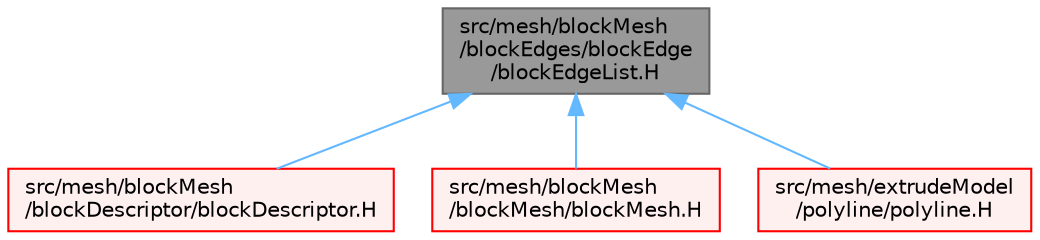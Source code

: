 digraph "src/mesh/blockMesh/blockEdges/blockEdge/blockEdgeList.H"
{
 // LATEX_PDF_SIZE
  bgcolor="transparent";
  edge [fontname=Helvetica,fontsize=10,labelfontname=Helvetica,labelfontsize=10];
  node [fontname=Helvetica,fontsize=10,shape=box,height=0.2,width=0.4];
  Node1 [id="Node000001",label="src/mesh/blockMesh\l/blockEdges/blockEdge\l/blockEdgeList.H",height=0.2,width=0.4,color="gray40", fillcolor="grey60", style="filled", fontcolor="black",tooltip=" "];
  Node1 -> Node2 [id="edge1_Node000001_Node000002",dir="back",color="steelblue1",style="solid",tooltip=" "];
  Node2 [id="Node000002",label="src/mesh/blockMesh\l/blockDescriptor/blockDescriptor.H",height=0.2,width=0.4,color="red", fillcolor="#FFF0F0", style="filled",URL="$blockDescriptor_8H.html",tooltip=" "];
  Node1 -> Node7 [id="edge2_Node000001_Node000007",dir="back",color="steelblue1",style="solid",tooltip=" "];
  Node7 [id="Node000007",label="src/mesh/blockMesh\l/blockMesh/blockMesh.H",height=0.2,width=0.4,color="red", fillcolor="#FFF0F0", style="filled",URL="$blockMesh_8H.html",tooltip=" "];
  Node1 -> Node21 [id="edge3_Node000001_Node000021",dir="back",color="steelblue1",style="solid",tooltip=" "];
  Node21 [id="Node000021",label="src/mesh/extrudeModel\l/polyline/polyline.H",height=0.2,width=0.4,color="red", fillcolor="#FFF0F0", style="filled",URL="$polyline_8H.html",tooltip=" "];
}
